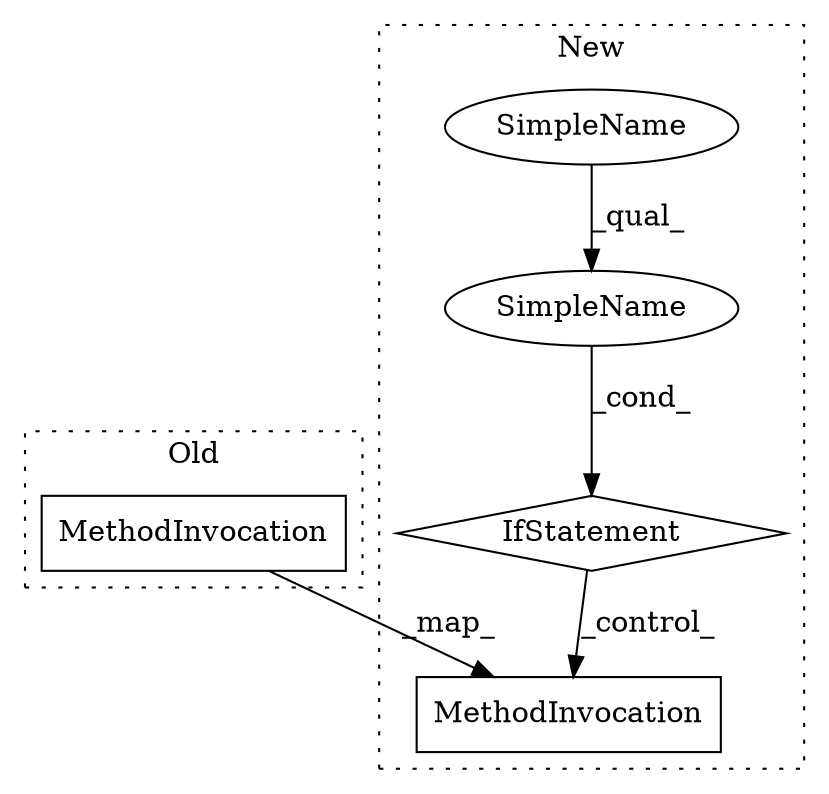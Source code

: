 digraph G {
subgraph cluster0 {
2 [label="MethodInvocation" a="32" s="2387,2417" l="25,1" shape="box"];
label = "Old";
style="dotted";
}
subgraph cluster1 {
1 [label="IfStatement" a="25" s="2547,2572" l="4,2" shape="diamond"];
3 [label="MethodInvocation" a="32" s="2584,2614" l="25,1" shape="box"];
4 [label="SimpleName" a="42" s="2551" l="11" shape="ellipse"];
5 [label="SimpleName" a="42" s="2551" l="21" shape="ellipse"];
label = "New";
style="dotted";
}
1 -> 3 [label="_control_"];
2 -> 3 [label="_map_"];
4 -> 5 [label="_qual_"];
5 -> 1 [label="_cond_"];
}